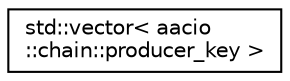digraph "Graphical Class Hierarchy"
{
  edge [fontname="Helvetica",fontsize="10",labelfontname="Helvetica",labelfontsize="10"];
  node [fontname="Helvetica",fontsize="10",shape=record];
  rankdir="LR";
  Node0 [label="std::vector\< aacio\l::chain::producer_key \>",height=0.2,width=0.4,color="black", fillcolor="white", style="filled",URL="$classstd_1_1vector.html"];
}
